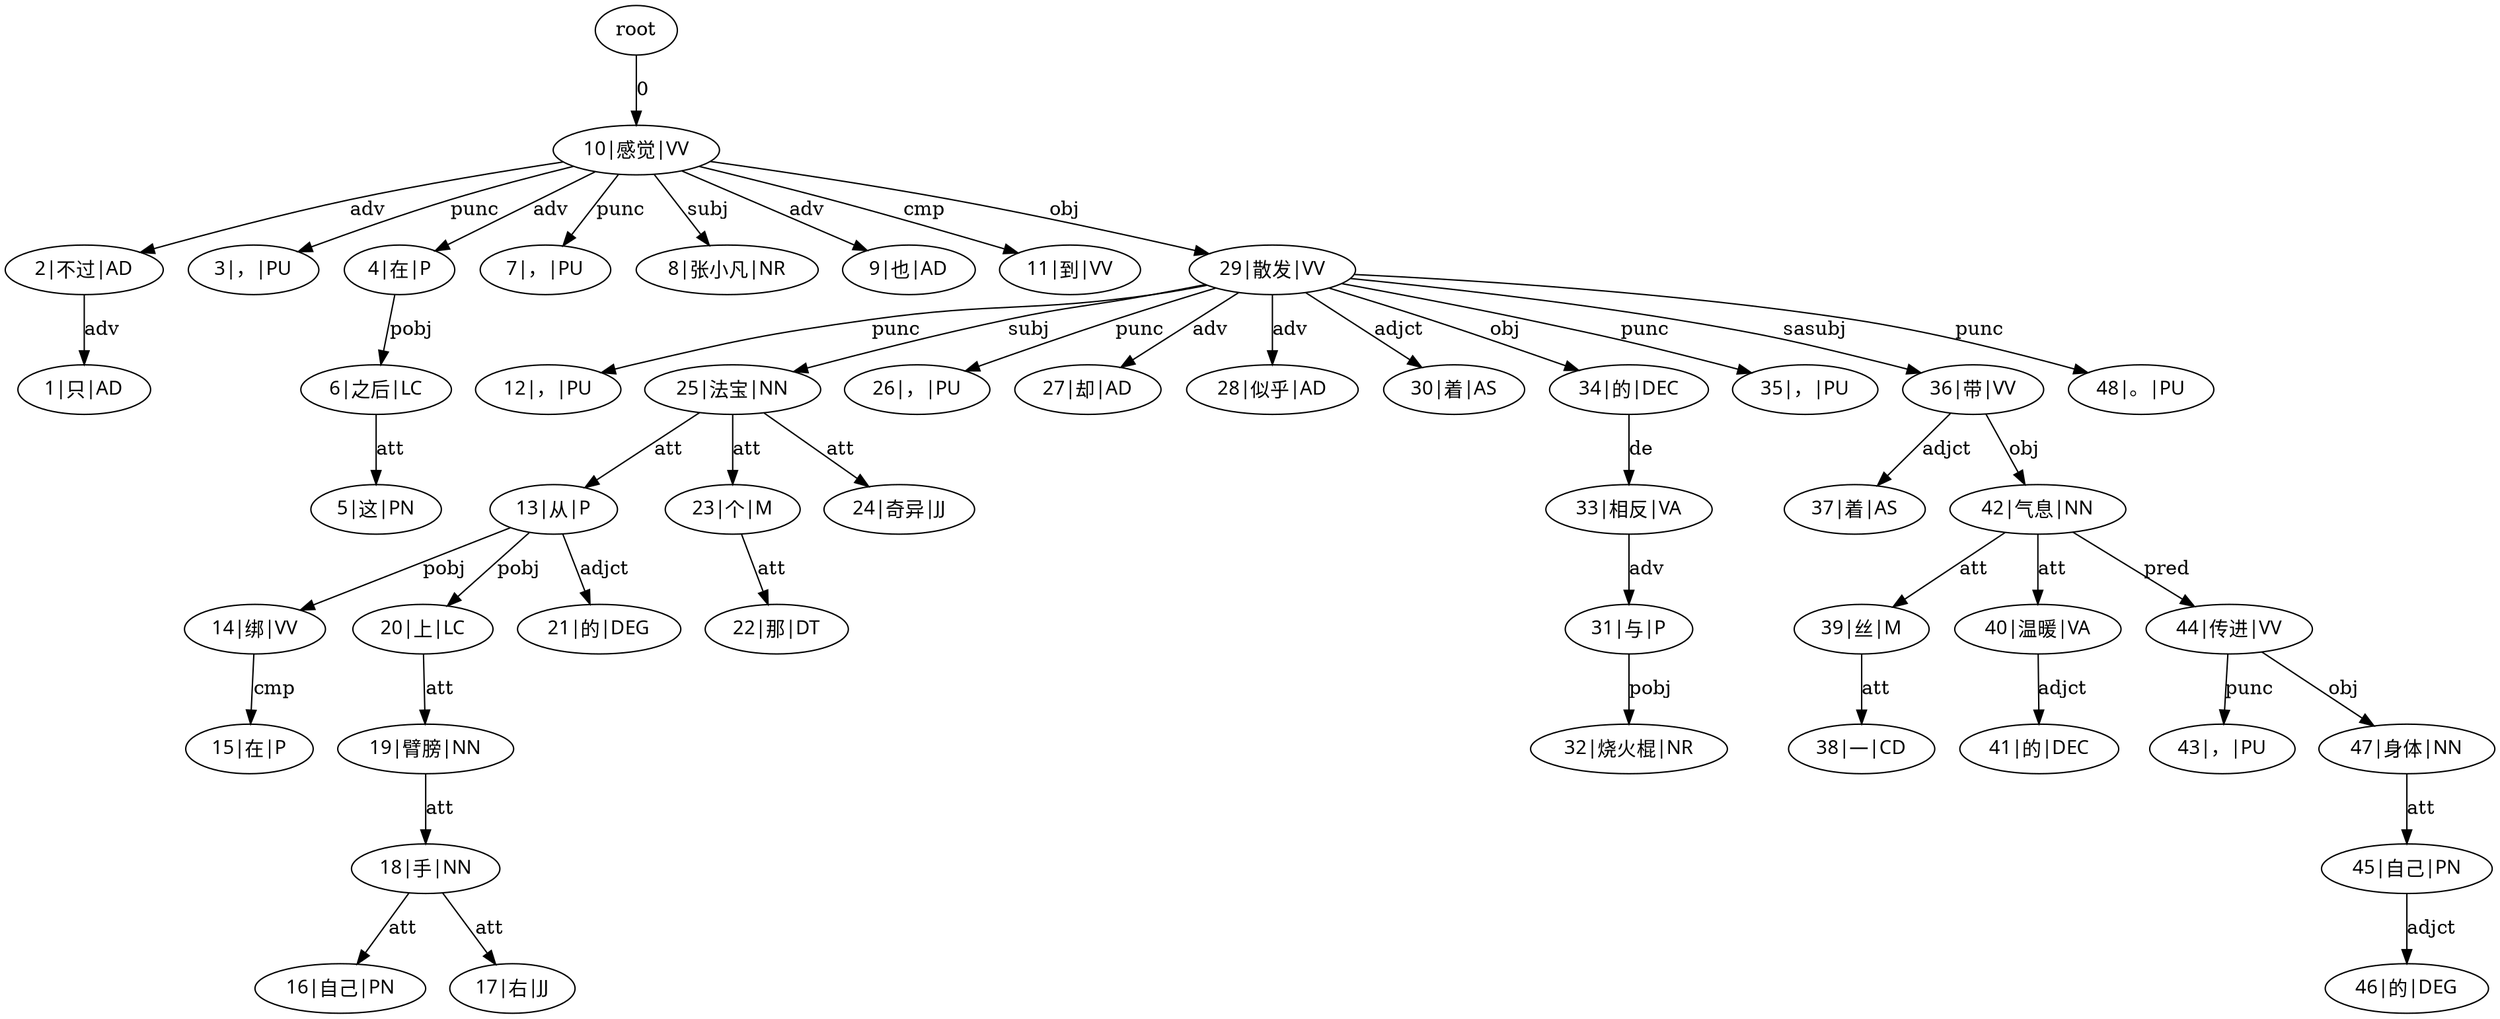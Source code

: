 digraph "依存树1765" {
	root
	"1|只|AD" [fontname="Microsoft YaHei"]
	"2|不过|AD" [fontname="Microsoft YaHei"]
	"3|，|PU" [fontname="Microsoft YaHei"]
	"4|在|P" [fontname="Microsoft YaHei"]
	"5|这|PN" [fontname="Microsoft YaHei"]
	"6|之后|LC" [fontname="Microsoft YaHei"]
	"7|，|PU" [fontname="Microsoft YaHei"]
	"8|张小凡|NR" [fontname="Microsoft YaHei"]
	"9|也|AD" [fontname="Microsoft YaHei"]
	"10|感觉|VV" [fontname="Microsoft YaHei"]
	"11|到|VV" [fontname="Microsoft YaHei"]
	"12|，|PU" [fontname="Microsoft YaHei"]
	"13|从|P" [fontname="Microsoft YaHei"]
	"14|绑|VV" [fontname="Microsoft YaHei"]
	"15|在|P" [fontname="Microsoft YaHei"]
	"16|自己|PN" [fontname="Microsoft YaHei"]
	"17|右|JJ" [fontname="Microsoft YaHei"]
	"18|手|NN" [fontname="Microsoft YaHei"]
	"19|臂膀|NN" [fontname="Microsoft YaHei"]
	"20|上|LC" [fontname="Microsoft YaHei"]
	"21|的|DEG" [fontname="Microsoft YaHei"]
	"22|那|DT" [fontname="Microsoft YaHei"]
	"23|个|M" [fontname="Microsoft YaHei"]
	"24|奇异|JJ" [fontname="Microsoft YaHei"]
	"25|法宝|NN" [fontname="Microsoft YaHei"]
	"26|，|PU" [fontname="Microsoft YaHei"]
	"27|却|AD" [fontname="Microsoft YaHei"]
	"28|似乎|AD" [fontname="Microsoft YaHei"]
	"29|散发|VV" [fontname="Microsoft YaHei"]
	"30|着|AS" [fontname="Microsoft YaHei"]
	"31|与|P" [fontname="Microsoft YaHei"]
	"32|烧火棍|NR" [fontname="Microsoft YaHei"]
	"33|相反|VA" [fontname="Microsoft YaHei"]
	"34|的|DEC" [fontname="Microsoft YaHei"]
	"35|，|PU" [fontname="Microsoft YaHei"]
	"36|带|VV" [fontname="Microsoft YaHei"]
	"37|着|AS" [fontname="Microsoft YaHei"]
	"38|一|CD" [fontname="Microsoft YaHei"]
	"39|丝|M" [fontname="Microsoft YaHei"]
	"40|温暖|VA" [fontname="Microsoft YaHei"]
	"41|的|DEC" [fontname="Microsoft YaHei"]
	"42|气息|NN" [fontname="Microsoft YaHei"]
	"43|，|PU" [fontname="Microsoft YaHei"]
	"44|传进|VV" [fontname="Microsoft YaHei"]
	"45|自己|PN" [fontname="Microsoft YaHei"]
	"46|的|DEG" [fontname="Microsoft YaHei"]
	"47|身体|NN" [fontname="Microsoft YaHei"]
	"48|。|PU" [fontname="Microsoft YaHei"]
	"2|不过|AD" -> "1|只|AD" [label=adv]
	"10|感觉|VV" -> "2|不过|AD" [label=adv]
	"10|感觉|VV" -> "3|，|PU" [label=punc]
	"10|感觉|VV" -> "4|在|P" [label=adv]
	"6|之后|LC" -> "5|这|PN" [label=att]
	"4|在|P" -> "6|之后|LC" [label=pobj]
	"10|感觉|VV" -> "7|，|PU" [label=punc]
	"10|感觉|VV" -> "8|张小凡|NR" [label=subj]
	"10|感觉|VV" -> "9|也|AD" [label=adv]
	root -> "10|感觉|VV" [label=0]
	"10|感觉|VV" -> "11|到|VV" [label=cmp]
	"29|散发|VV" -> "12|，|PU" [label=punc]
	"25|法宝|NN" -> "13|从|P" [label=att]
	"13|从|P" -> "14|绑|VV" [label=pobj]
	"14|绑|VV" -> "15|在|P" [label=cmp]
	"18|手|NN" -> "16|自己|PN" [label=att]
	"18|手|NN" -> "17|右|JJ" [label=att]
	"19|臂膀|NN" -> "18|手|NN" [label=att]
	"20|上|LC" -> "19|臂膀|NN" [label=att]
	"13|从|P" -> "20|上|LC" [label=pobj]
	"13|从|P" -> "21|的|DEG" [label=adjct]
	"23|个|M" -> "22|那|DT" [label=att]
	"25|法宝|NN" -> "23|个|M" [label=att]
	"25|法宝|NN" -> "24|奇异|JJ" [label=att]
	"29|散发|VV" -> "25|法宝|NN" [label=subj]
	"29|散发|VV" -> "26|，|PU" [label=punc]
	"29|散发|VV" -> "27|却|AD" [label=adv]
	"29|散发|VV" -> "28|似乎|AD" [label=adv]
	"10|感觉|VV" -> "29|散发|VV" [label=obj]
	"29|散发|VV" -> "30|着|AS" [label=adjct]
	"33|相反|VA" -> "31|与|P" [label=adv]
	"31|与|P" -> "32|烧火棍|NR" [label=pobj]
	"34|的|DEC" -> "33|相反|VA" [label=de]
	"29|散发|VV" -> "34|的|DEC" [label=obj]
	"29|散发|VV" -> "35|，|PU" [label=punc]
	"29|散发|VV" -> "36|带|VV" [label=sasubj]
	"36|带|VV" -> "37|着|AS" [label=adjct]
	"39|丝|M" -> "38|一|CD" [label=att]
	"42|气息|NN" -> "39|丝|M" [label=att]
	"42|气息|NN" -> "40|温暖|VA" [label=att]
	"40|温暖|VA" -> "41|的|DEC" [label=adjct]
	"36|带|VV" -> "42|气息|NN" [label=obj]
	"44|传进|VV" -> "43|，|PU" [label=punc]
	"42|气息|NN" -> "44|传进|VV" [label=pred]
	"47|身体|NN" -> "45|自己|PN" [label=att]
	"45|自己|PN" -> "46|的|DEG" [label=adjct]
	"44|传进|VV" -> "47|身体|NN" [label=obj]
	"29|散发|VV" -> "48|。|PU" [label=punc]
}
